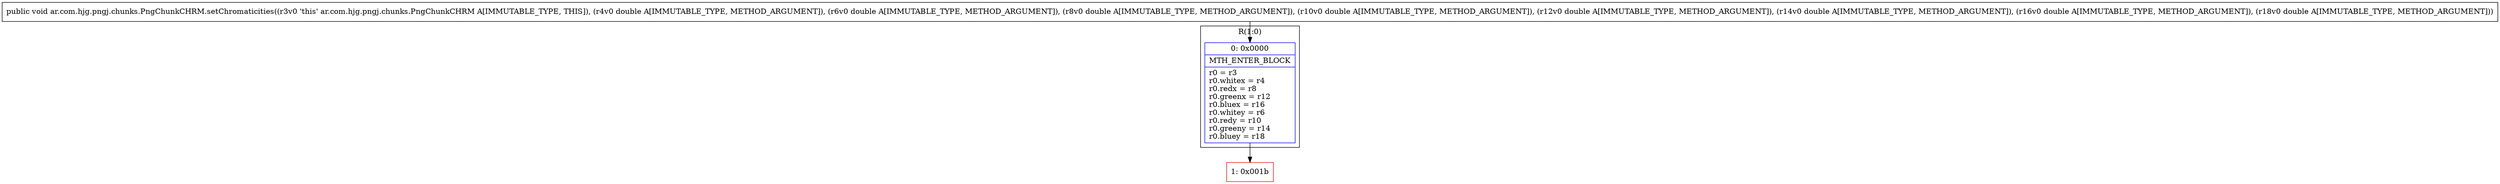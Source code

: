 digraph "CFG forar.com.hjg.pngj.chunks.PngChunkCHRM.setChromaticities(DDDDDDDD)V" {
subgraph cluster_Region_2127281774 {
label = "R(1:0)";
node [shape=record,color=blue];
Node_0 [shape=record,label="{0\:\ 0x0000|MTH_ENTER_BLOCK\l|r0 = r3\lr0.whitex = r4\lr0.redx = r8\lr0.greenx = r12\lr0.bluex = r16\lr0.whitey = r6\lr0.redy = r10\lr0.greeny = r14\lr0.bluey = r18\l}"];
}
Node_1 [shape=record,color=red,label="{1\:\ 0x001b}"];
MethodNode[shape=record,label="{public void ar.com.hjg.pngj.chunks.PngChunkCHRM.setChromaticities((r3v0 'this' ar.com.hjg.pngj.chunks.PngChunkCHRM A[IMMUTABLE_TYPE, THIS]), (r4v0 double A[IMMUTABLE_TYPE, METHOD_ARGUMENT]), (r6v0 double A[IMMUTABLE_TYPE, METHOD_ARGUMENT]), (r8v0 double A[IMMUTABLE_TYPE, METHOD_ARGUMENT]), (r10v0 double A[IMMUTABLE_TYPE, METHOD_ARGUMENT]), (r12v0 double A[IMMUTABLE_TYPE, METHOD_ARGUMENT]), (r14v0 double A[IMMUTABLE_TYPE, METHOD_ARGUMENT]), (r16v0 double A[IMMUTABLE_TYPE, METHOD_ARGUMENT]), (r18v0 double A[IMMUTABLE_TYPE, METHOD_ARGUMENT])) }"];
MethodNode -> Node_0;
Node_0 -> Node_1;
}


